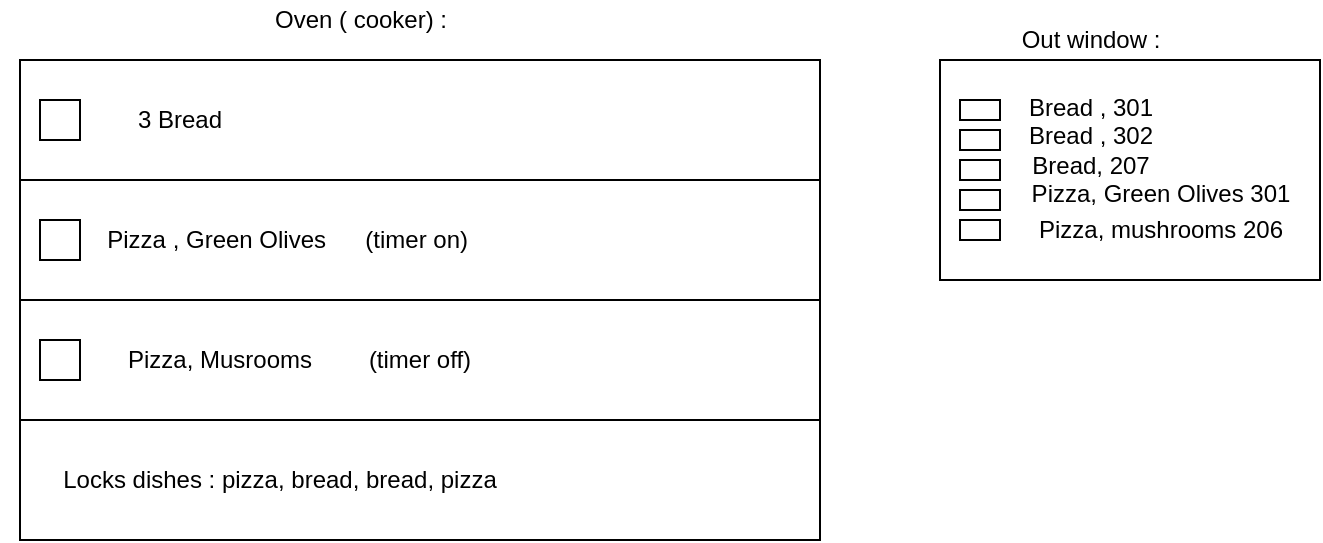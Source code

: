 <mxfile version="15.7.3" type="device" pages="2"><diagram id="YpA6GG8RUdGw0hM316B5" name="Page-1"><mxGraphModel dx="1022" dy="539" grid="1" gridSize="10" guides="1" tooltips="1" connect="1" arrows="1" fold="1" page="1" pageScale="1" pageWidth="850" pageHeight="1100" math="0" shadow="0"><root><mxCell id="0"/><mxCell id="1" parent="0"/><mxCell id="W-mKjFaWR0LQ2Wog7ALn-19" value="" style="rounded=0;whiteSpace=wrap;html=1;" parent="1" vertex="1"><mxGeometry x="100" y="130" width="400" height="200" as="geometry"/></mxCell><mxCell id="W-mKjFaWR0LQ2Wog7ALn-20" value="" style="rounded=0;whiteSpace=wrap;html=1;" parent="1" vertex="1"><mxGeometry x="100" y="130" width="400" height="60" as="geometry"/></mxCell><mxCell id="W-mKjFaWR0LQ2Wog7ALn-21" value="(timer on)&amp;nbsp;" style="rounded=0;whiteSpace=wrap;html=1;" parent="1" vertex="1"><mxGeometry x="100" y="190" width="400" height="60" as="geometry"/></mxCell><mxCell id="W-mKjFaWR0LQ2Wog7ALn-22" value="(timer off)" style="rounded=0;whiteSpace=wrap;html=1;" parent="1" vertex="1"><mxGeometry x="100" y="250" width="400" height="60" as="geometry"/></mxCell><mxCell id="W-mKjFaWR0LQ2Wog7ALn-23" value="" style="rounded=0;whiteSpace=wrap;html=1;" parent="1" vertex="1"><mxGeometry x="100" y="310" width="400" height="60" as="geometry"/></mxCell><mxCell id="W-mKjFaWR0LQ2Wog7ALn-24" value="3 Bread" style="text;html=1;strokeColor=none;fillColor=none;align=center;verticalAlign=middle;whiteSpace=wrap;rounded=0;" parent="1" vertex="1"><mxGeometry x="150" y="145" width="60" height="30" as="geometry"/></mxCell><mxCell id="W-mKjFaWR0LQ2Wog7ALn-25" value="Pizza , Green Olives&amp;nbsp;" style="text;html=1;strokeColor=none;fillColor=none;align=center;verticalAlign=middle;whiteSpace=wrap;rounded=0;" parent="1" vertex="1"><mxGeometry x="130" y="205" width="140" height="30" as="geometry"/></mxCell><mxCell id="W-mKjFaWR0LQ2Wog7ALn-26" value="Pizza, Musrooms" style="text;html=1;strokeColor=none;fillColor=none;align=center;verticalAlign=middle;whiteSpace=wrap;rounded=0;" parent="1" vertex="1"><mxGeometry x="130" y="265" width="140" height="30" as="geometry"/></mxCell><mxCell id="W-mKjFaWR0LQ2Wog7ALn-27" value="" style="rounded=0;whiteSpace=wrap;html=1;" parent="1" vertex="1"><mxGeometry x="110" y="150" width="20" height="20" as="geometry"/></mxCell><mxCell id="W-mKjFaWR0LQ2Wog7ALn-28" value="" style="rounded=0;whiteSpace=wrap;html=1;" parent="1" vertex="1"><mxGeometry x="110" y="210" width="20" height="20" as="geometry"/></mxCell><mxCell id="W-mKjFaWR0LQ2Wog7ALn-29" value="" style="rounded=0;whiteSpace=wrap;html=1;" parent="1" vertex="1"><mxGeometry x="110" y="270" width="20" height="20" as="geometry"/></mxCell><mxCell id="W-mKjFaWR0LQ2Wog7ALn-30" value="Locks dishes : pizza, bread, bread, pizza" style="text;html=1;strokeColor=none;fillColor=none;align=center;verticalAlign=middle;whiteSpace=wrap;rounded=0;" parent="1" vertex="1"><mxGeometry x="90" y="325" width="280" height="30" as="geometry"/></mxCell><mxCell id="W-mKjFaWR0LQ2Wog7ALn-33" value="" style="rounded=0;whiteSpace=wrap;html=1;" parent="1" vertex="1"><mxGeometry x="560" y="130" width="190" height="110" as="geometry"/></mxCell><mxCell id="W-mKjFaWR0LQ2Wog7ALn-34" value="Bread , 301&lt;br&gt;Bread , 302&lt;br&gt;Bread, 207&lt;br&gt;&lt;span style=&quot;white-space: pre&quot;&gt;&#9;&lt;/span&gt;&lt;span style=&quot;white-space: pre&quot;&gt;&#9;&lt;/span&gt;&amp;nbsp; &amp;nbsp; &amp;nbsp;Pizza, Green Olives 301" style="text;html=1;align=center;verticalAlign=middle;resizable=0;points=[];autosize=1;strokeColor=none;fillColor=none;" parent="1" vertex="1"><mxGeometry x="530" y="145" width="210" height="60" as="geometry"/></mxCell><mxCell id="W-mKjFaWR0LQ2Wog7ALn-35" value="Pizza, mushrooms 206" style="text;html=1;align=center;verticalAlign=middle;resizable=0;points=[];autosize=1;strokeColor=none;fillColor=none;" parent="1" vertex="1"><mxGeometry x="600" y="205" width="140" height="20" as="geometry"/></mxCell><mxCell id="W-mKjFaWR0LQ2Wog7ALn-37" value="" style="rounded=0;whiteSpace=wrap;html=1;" parent="1" vertex="1"><mxGeometry x="570" y="150" width="20" height="10" as="geometry"/></mxCell><mxCell id="W-mKjFaWR0LQ2Wog7ALn-38" value="" style="rounded=0;whiteSpace=wrap;html=1;" parent="1" vertex="1"><mxGeometry x="570" y="165" width="20" height="10" as="geometry"/></mxCell><mxCell id="W-mKjFaWR0LQ2Wog7ALn-39" value="" style="rounded=0;whiteSpace=wrap;html=1;" parent="1" vertex="1"><mxGeometry x="570" y="180" width="20" height="10" as="geometry"/></mxCell><mxCell id="W-mKjFaWR0LQ2Wog7ALn-40" value="" style="rounded=0;whiteSpace=wrap;html=1;" parent="1" vertex="1"><mxGeometry x="570" y="195" width="20" height="10" as="geometry"/></mxCell><mxCell id="W-mKjFaWR0LQ2Wog7ALn-41" value="" style="rounded=0;whiteSpace=wrap;html=1;" parent="1" vertex="1"><mxGeometry x="570" y="210" width="20" height="10" as="geometry"/></mxCell><mxCell id="W-mKjFaWR0LQ2Wog7ALn-42" value="Oven ( cooker) :" style="text;html=1;align=center;verticalAlign=middle;resizable=0;points=[];autosize=1;strokeColor=none;fillColor=none;" parent="1" vertex="1"><mxGeometry x="220" y="100" width="100" height="20" as="geometry"/></mxCell><mxCell id="W-mKjFaWR0LQ2Wog7ALn-43" value="Out window :" style="text;html=1;align=center;verticalAlign=middle;resizable=0;points=[];autosize=1;strokeColor=none;fillColor=none;" parent="1" vertex="1"><mxGeometry x="595" y="110" width="80" height="20" as="geometry"/></mxCell></root></mxGraphModel></diagram><diagram id="dZMBChBa7xTK5x3mMpg5" name="Page-2"><mxGraphModel dx="1022" dy="539" grid="1" gridSize="10" guides="1" tooltips="1" connect="1" arrows="1" fold="1" page="1" pageScale="1" pageWidth="850" pageHeight="1100" math="0" shadow="0"><root><mxCell id="W-5GiMS3aPlrzTnfuzvU-0"/><mxCell id="W-5GiMS3aPlrzTnfuzvU-1" parent="W-5GiMS3aPlrzTnfuzvU-0"/><mxCell id="W-5GiMS3aPlrzTnfuzvU-4" value="Classname" style="swimlane;fontStyle=1;align=center;verticalAlign=top;childLayout=stackLayout;horizontal=1;startSize=26;horizontalStack=0;resizeParent=1;resizeParentMax=0;resizeLast=0;collapsible=1;marginBottom=0;" vertex="1" parent="W-5GiMS3aPlrzTnfuzvU-1"><mxGeometry x="345" y="270" width="160" height="34" as="geometry"/></mxCell><mxCell id="W-5GiMS3aPlrzTnfuzvU-6" value="" style="line;strokeWidth=1;fillColor=none;align=left;verticalAlign=middle;spacingTop=-1;spacingLeft=3;spacingRight=3;rotatable=0;labelPosition=right;points=[];portConstraint=eastwest;" vertex="1" parent="W-5GiMS3aPlrzTnfuzvU-4"><mxGeometry y="26" width="160" height="8" as="geometry"/></mxCell></root></mxGraphModel></diagram></mxfile>